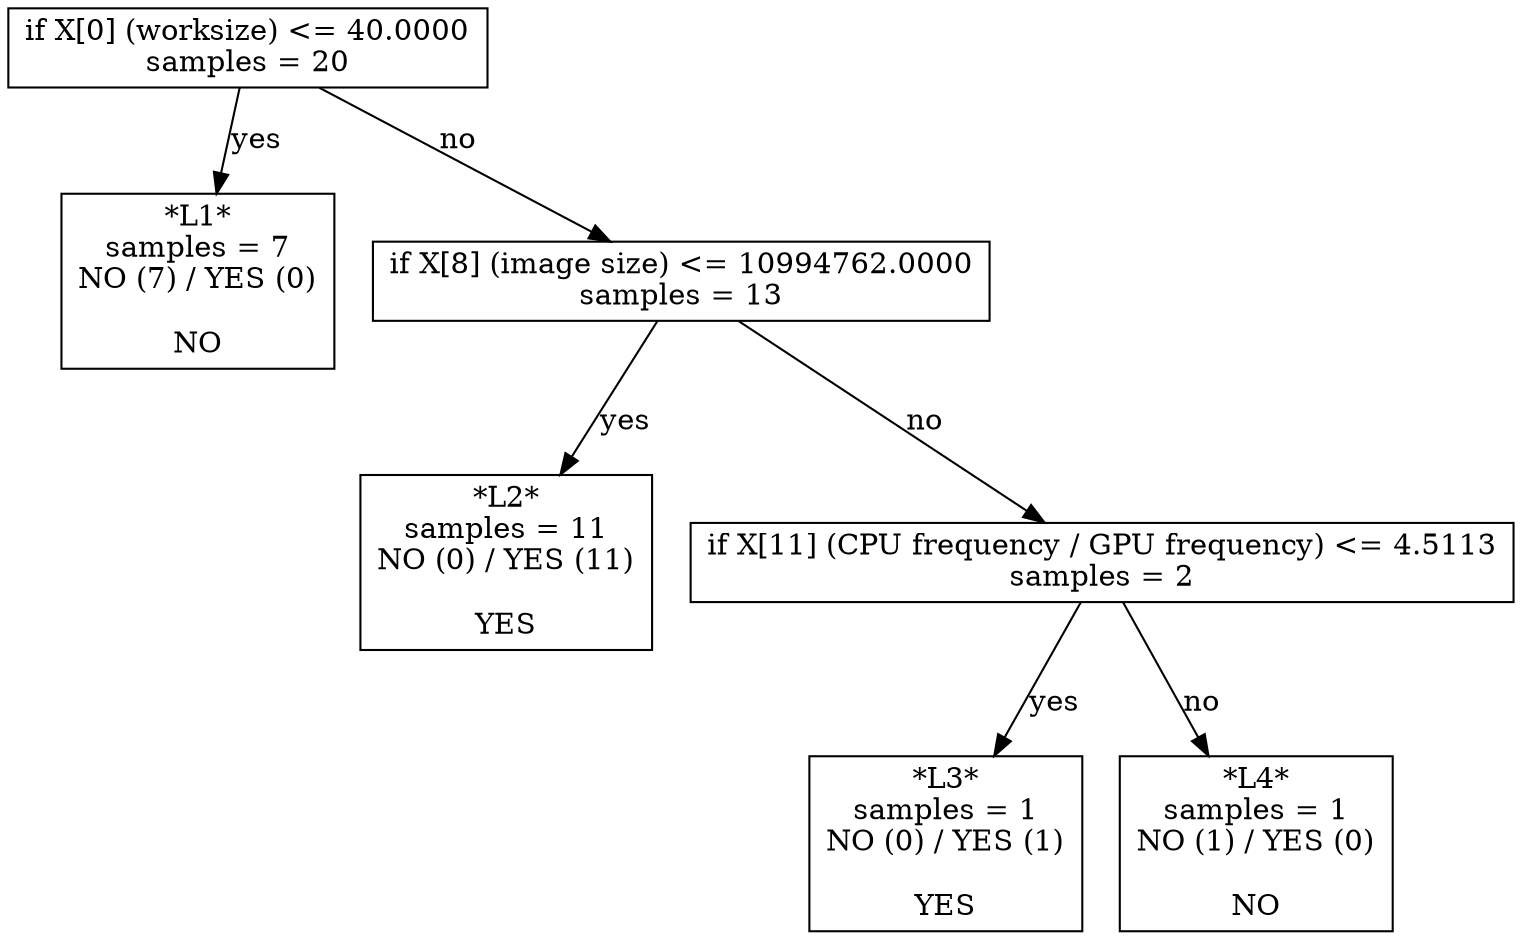 digraph Tree {
0 [label="if X[0] (worksize) <= 40.0000\nsamples = 20", shape="box"] ;
1 [label="*L1*\nsamples = 7\nNO (7) / YES (0)\n\nNO", shape="box"] ;
0 -> 1 [label="yes"];
2 [label="if X[8] (image size) <= 10994762.0000\nsamples = 13", shape="box"] ;
0 -> 2 [label="no"];
3 [label="*L2*\nsamples = 11\nNO (0) / YES (11)\n\nYES", shape="box"] ;
2 -> 3 [label="yes"];
4 [label="if X[11] (CPU frequency / GPU frequency) <= 4.5113\nsamples = 2", shape="box"] ;
2 -> 4 [label="no"];
5 [label="*L3*\nsamples = 1\nNO (0) / YES (1)\n\nYES", shape="box"] ;
4 -> 5 [label="yes"];
6 [label="*L4*\nsamples = 1\nNO (1) / YES (0)\n\nNO", shape="box"] ;
4 -> 6 [label="no"];
}
